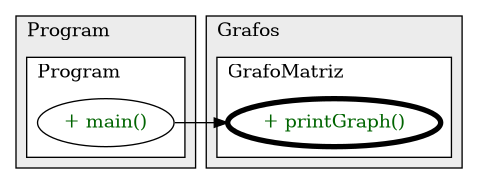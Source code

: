 @startuml

/' diagram meta data start
config=CallConfiguration;
{
  "rootMethod": "Grafos.GrafoMatriz#printGraph()",
  "projectClassification": {
    "searchMode": "OpenProject", // OpenProject, AllProjects
    "includedProjects": "",
    "pathEndKeywords": "*.impl",
    "isClientPath": "",
    "isClientName": "",
    "isTestPath": "",
    "isTestName": "",
    "isMappingPath": "",
    "isMappingName": "",
    "isDataAccessPath": "",
    "isDataAccessName": "",
    "isDataStructurePath": "",
    "isDataStructureName": "",
    "isInterfaceStructuresPath": "",
    "isInterfaceStructuresName": "",
    "isEntryPointPath": "",
    "isEntryPointName": "",
    "treatFinalFieldsAsMandatory": false
  },
  "graphRestriction": {
    "classPackageExcludeFilter": "",
    "classPackageIncludeFilter": "",
    "classNameExcludeFilter": "",
    "classNameIncludeFilter": "",
    "methodNameExcludeFilter": "",
    "methodNameIncludeFilter": "",
    "removeByInheritance": "", // inheritance/annotation based filtering is done in a second step
    "removeByAnnotation": "",
    "removeByClassPackage": "", // cleanup the graph after inheritance/annotation based filtering is done
    "removeByClassName": "",
    "cutMappings": false,
    "cutEnum": true,
    "cutTests": true,
    "cutClient": true,
    "cutDataAccess": true,
    "cutInterfaceStructures": true,
    "cutDataStructures": true,
    "cutGetterAndSetter": true,
    "cutConstructors": true
  },
  "graphTraversal": {
    "forwardDepth": 3,
    "backwardDepth": 3,
    "classPackageExcludeFilter": "",
    "classPackageIncludeFilter": "",
    "classNameExcludeFilter": "",
    "classNameIncludeFilter": "",
    "methodNameExcludeFilter": "",
    "methodNameIncludeFilter": "",
    "hideMappings": false,
    "hideDataStructures": false,
    "hidePrivateMethods": true,
    "hideInterfaceCalls": true, // indirection: implementation -> interface (is hidden) -> implementation
    "onlyShowApplicationEntryPoints": false, // root node is included
    "useMethodCallsForStructureDiagram": "ForwardOnly" // ForwardOnly, BothDirections, No
  },
  "details": {
    "aggregation": "GroupByClass", // ByClass, GroupByClass, None
    "showMethodParametersTypes": false,
    "showMethodParametersNames": false,
    "showMethodReturnType": false,
    "showPackageLevels": 2,
    "showCallOrder": false,
    "edgeMode": "MethodsOnly", // TypesOnly, MethodsOnly, TypesAndMethods, MethodsAndDirectTypeUsage
    "showDetailedClassStructure": false
  },
  "rootClass": "Grafos.GrafoMatriz",
  "extensionCallbackMethod": "" // qualified.class.name#methodName - signature: public static String method(String)
}
diagram meta data end '/



digraph g {
    rankdir="LR"
    splines=polyline
    

'nodes 
subgraph cluster_1355265636 { 
   	label=Program
	labeljust=l
	fillcolor="#ececec"
	style=filled
   
   subgraph cluster_648730842 { 
   	label=Program
	labeljust=l
	fillcolor=white
	style=filled
   
   Program1355265636XXXmain1859653459[
	label="+ main()"
	style=filled
	fillcolor=white
	tooltip="Program

null"
	fontcolor=darkgreen
];
} 
} 

subgraph cluster_2140942420 { 
   	label=Grafos
	labeljust=l
	fillcolor="#ececec"
	style=filled
   
   subgraph cluster_1246503432 { 
   	label=GrafoMatriz
	labeljust=l
	fillcolor=white
	style=filled
   
   GrafoMatriz2140942420XXXprintGraph0[
	label="+ printGraph()"
	style=filled
	fillcolor=white
	tooltip="GrafoMatriz

null"
	penwidth=4
	fontcolor=darkgreen
];
} 
} 

'edges    
Program1355265636XXXmain1859653459 -> GrafoMatriz2140942420XXXprintGraph0;
    
}
@enduml